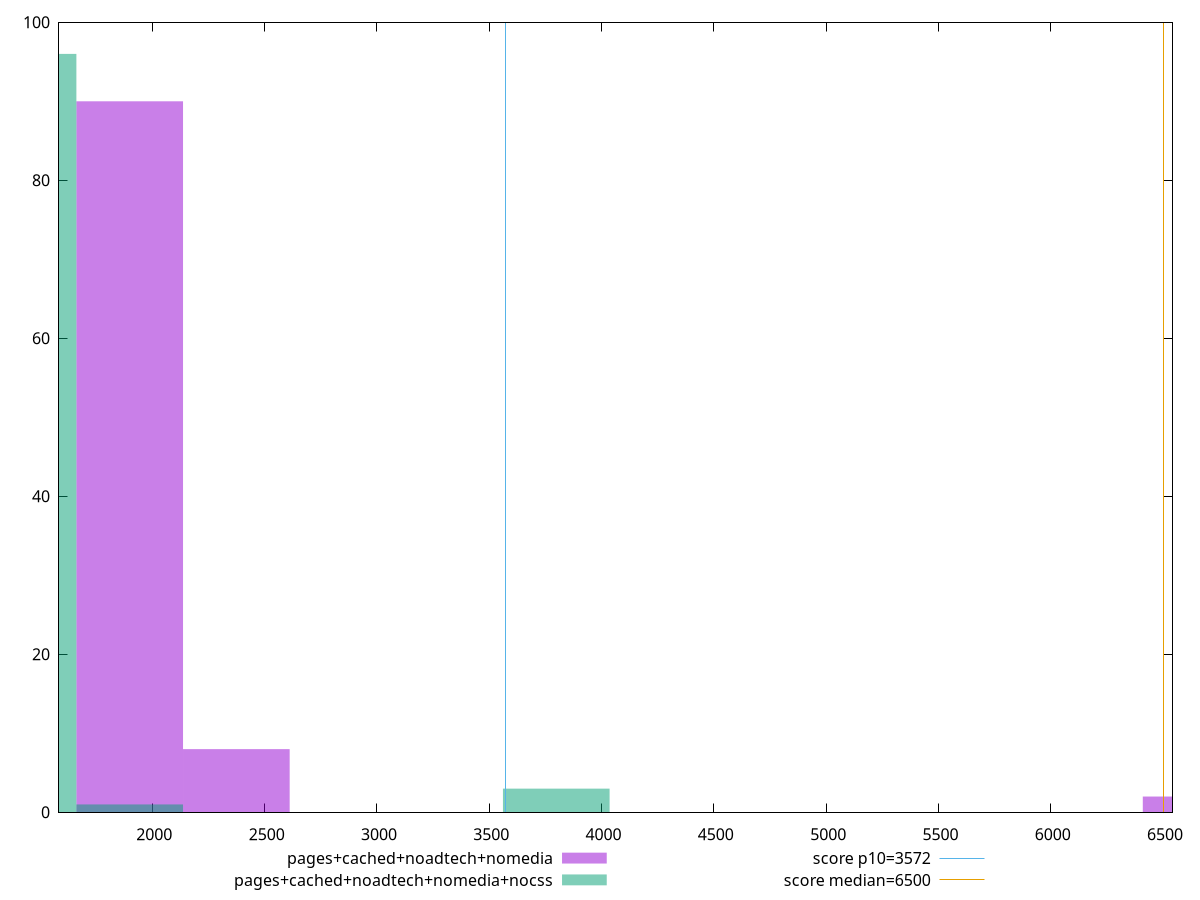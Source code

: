 reset

$pagesCachedNoadtechNomedia <<EOF
2374.0327545707937 8
1899.226203656635 90
6647.291712798223 2
EOF

$pagesCachedNoadtechNomediaNocss <<EOF
1899.226203656635 1
1424.4196527424763 96
3798.45240731327 3
EOF

set key outside below
set boxwidth 474.8065509141588
set xrange [1584.4194:6542.141999999999]
set yrange [0:100]
set trange [0:100]
set style fill transparent solid 0.5 noborder

set parametric
set terminal svg size 640, 500 enhanced background rgb 'white'
set output "report_00018_2021-02-10T15-25-16.877Z/first-cpu-idle/comparison/histogram/3_vs_4.svg"

plot $pagesCachedNoadtechNomedia title "pages+cached+noadtech+nomedia" with boxes, \
     $pagesCachedNoadtechNomediaNocss title "pages+cached+noadtech+nomedia+nocss" with boxes, \
     3572,t title "score p10=3572", \
     6500,t title "score median=6500"

reset
